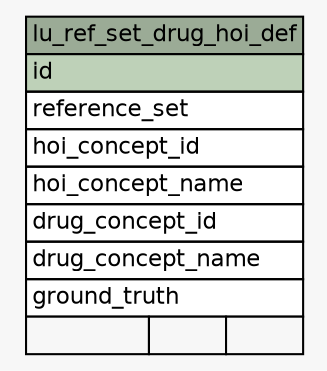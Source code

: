 // dot 2.38.0 on Linux 3.16.0-38-generic
// SchemaSpy rev 590
digraph "lu_ref_set_drug_hoi_def" {
  graph [
    rankdir="RL"
    bgcolor="#f7f7f7"
    nodesep="0.18"
    ranksep="0.46"
    fontname="Helvetica"
    fontsize="11"
  ];
  node [
    fontname="Helvetica"
    fontsize="11"
    shape="plaintext"
  ];
  edge [
    arrowsize="0.8"
  ];
  "lu_ref_set_drug_hoi_def" [
    label=<
    <TABLE BORDER="0" CELLBORDER="1" CELLSPACING="0" BGCOLOR="#ffffff">
      <TR><TD COLSPAN="3" BGCOLOR="#9bab96" ALIGN="CENTER">lu_ref_set_drug_hoi_def</TD></TR>
      <TR><TD PORT="id" COLSPAN="3" BGCOLOR="#bed1b8" ALIGN="LEFT">id</TD></TR>
      <TR><TD PORT="reference_set" COLSPAN="3" ALIGN="LEFT">reference_set</TD></TR>
      <TR><TD PORT="hoi_concept_id" COLSPAN="3" ALIGN="LEFT">hoi_concept_id</TD></TR>
      <TR><TD PORT="hoi_concept_name" COLSPAN="3" ALIGN="LEFT">hoi_concept_name</TD></TR>
      <TR><TD PORT="drug_concept_id" COLSPAN="3" ALIGN="LEFT">drug_concept_id</TD></TR>
      <TR><TD PORT="drug_concept_name" COLSPAN="3" ALIGN="LEFT">drug_concept_name</TD></TR>
      <TR><TD PORT="ground_truth" COLSPAN="3" ALIGN="LEFT">ground_truth</TD></TR>
      <TR><TD ALIGN="LEFT" BGCOLOR="#f7f7f7">  </TD><TD ALIGN="RIGHT" BGCOLOR="#f7f7f7">  </TD><TD ALIGN="RIGHT" BGCOLOR="#f7f7f7">  </TD></TR>
    </TABLE>>
    URL="tables/lu_ref_set_drug_hoi_def.html"
    tooltip="lu_ref_set_drug_hoi_def"
  ];
}
